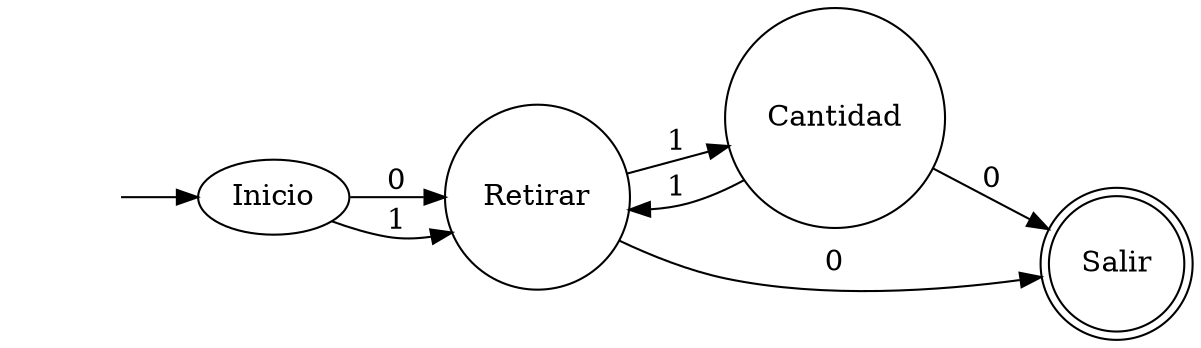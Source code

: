 digraph "ATM Simple" {
	graph [rankdir=LR]
	"" [label="" shape=plaintext]
	Salir [label=Salir shape=doublecircle]
	Cantidad [label=Cantidad shape=circle]
	Retirar [label=Retirar shape=circle]
	"" -> Inicio [label=""]
	Inicio -> Retirar [label=0]
	Inicio -> Retirar [label=1]
	Retirar -> Cantidad [label=1]
	Retirar -> Salir [label=0]
	Cantidad -> Retirar [label=1]
	Cantidad -> Salir [label=0]
}
